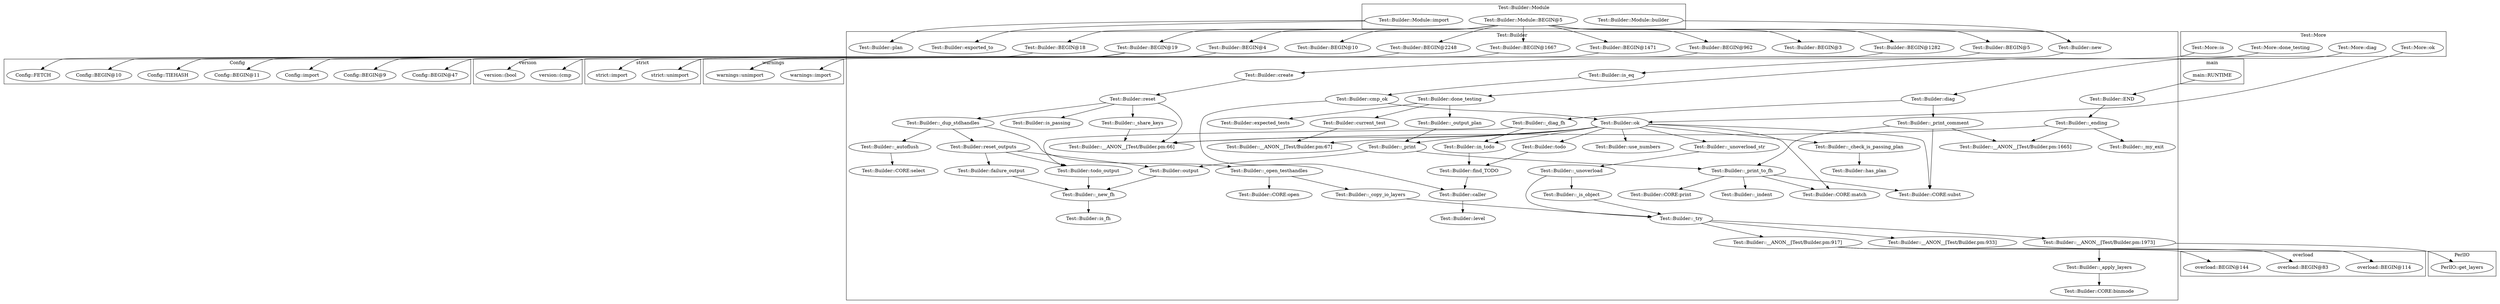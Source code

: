 digraph {
graph [overlap=false]
subgraph cluster_PerlIO {
	label="PerlIO";
	"PerlIO::get_layers";
}
subgraph cluster_Config {
	label="Config";
	"Config::BEGIN@47";
	"Config::BEGIN@9";
	"Config::import";
	"Config::FETCH";
	"Config::BEGIN@11";
	"Config::TIEHASH";
	"Config::BEGIN@10";
}
subgraph cluster_overload {
	label="overload";
	"overload::BEGIN@114";
	"overload::BEGIN@83";
	"overload::BEGIN@144";
}
subgraph cluster_Test_Builder_Module {
	label="Test::Builder::Module";
	"Test::Builder::Module::BEGIN@5";
	"Test::Builder::Module::import";
	"Test::Builder::Module::builder";
}
subgraph cluster_warnings {
	label="warnings";
	"warnings::import";
	"warnings::unimport";
}
subgraph cluster_Test_Builder {
	label="Test::Builder";
	"Test::Builder::is_passing";
	"Test::Builder::reset";
	"Test::Builder::BEGIN@19";
	"Test::Builder::reset_outputs";
	"Test::Builder::_check_is_passing_plan";
	"Test::Builder::BEGIN@2248";
	"Test::Builder::BEGIN@1667";
	"Test::Builder::BEGIN@10";
	"Test::Builder::_my_exit";
	"Test::Builder::_output_plan";
	"Test::Builder::plan";
	"Test::Builder::caller";
	"Test::Builder::BEGIN@5";
	"Test::Builder::use_numbers";
	"Test::Builder::todo";
	"Test::Builder::_try";
	"Test::Builder::_print_comment";
	"Test::Builder::__ANON__[Test/Builder.pm:66]";
	"Test::Builder::_is_object";
	"Test::Builder::CORE:binmode";
	"Test::Builder::__ANON__[Test/Builder.pm:1665]";
	"Test::Builder::_indent";
	"Test::Builder::_copy_io_layers";
	"Test::Builder::_diag_fh";
	"Test::Builder::__ANON__[Test/Builder.pm:917]";
	"Test::Builder::exported_to";
	"Test::Builder::_ending";
	"Test::Builder::_unoverload";
	"Test::Builder::__ANON__[Test/Builder.pm:933]";
	"Test::Builder::CORE:select";
	"Test::Builder::_new_fh";
	"Test::Builder::output";
	"Test::Builder::expected_tests";
	"Test::Builder::__ANON__[Test/Builder.pm:67]";
	"Test::Builder::_print";
	"Test::Builder::is_eq";
	"Test::Builder::failure_output";
	"Test::Builder::current_test";
	"Test::Builder::diag";
	"Test::Builder::CORE:subst";
	"Test::Builder::CORE:print";
	"Test::Builder::todo_output";
	"Test::Builder::_apply_layers";
	"Test::Builder::_autoflush";
	"Test::Builder::cmp_ok";
	"Test::Builder::in_todo";
	"Test::Builder::find_TODO";
	"Test::Builder::has_plan";
	"Test::Builder::CORE:open";
	"Test::Builder::ok";
	"Test::Builder::BEGIN@18";
	"Test::Builder::is_fh";
	"Test::Builder::BEGIN@1471";
	"Test::Builder::create";
	"Test::Builder::_share_keys";
	"Test::Builder::__ANON__[Test/Builder.pm:1973]";
	"Test::Builder::BEGIN@3";
	"Test::Builder::BEGIN@1282";
	"Test::Builder::_open_testhandles";
	"Test::Builder::_unoverload_str";
	"Test::Builder::_dup_stdhandles";
	"Test::Builder::level";
	"Test::Builder::done_testing";
	"Test::Builder::BEGIN@962";
	"Test::Builder::CORE:match";
	"Test::Builder::BEGIN@4";
	"Test::Builder::END";
	"Test::Builder::new";
	"Test::Builder::_print_to_fh";
}
subgraph cluster_Test_More {
	label="Test::More";
	"Test::More::done_testing";
	"Test::More::is";
	"Test::More::ok";
	"Test::More::diag";
}
subgraph cluster_version {
	label="version";
	"version::(cmp";
	"version::(bool";
}
subgraph cluster_main {
	label="main";
	"main::RUNTIME";
}
subgraph cluster_strict {
	label="strict";
	"strict::import";
	"strict::unimport";
}
"Test::Builder::BEGIN@2248" -> "strict::unimport";
"Test::Builder::BEGIN@1667" -> "strict::unimport";
"Test::Builder::Module::BEGIN@5" -> "Test::Builder::BEGIN@4";
"Test::Builder::_print" -> "Test::Builder::_print_to_fh";
"Test::Builder::_print_comment" -> "Test::Builder::_print_to_fh";
"Test::Builder::Module::builder" -> "Test::Builder::new";
"Test::Builder::Module::BEGIN@5" -> "Test::Builder::new";
"Test::Builder::ok" -> "Test::Builder::_unoverload_str";
"Test::Builder::reset" -> "Test::Builder::_dup_stdhandles";
"Test::Builder::Module::BEGIN@5" -> "Test::Builder::BEGIN@962";
"Test::Builder::Module::BEGIN@5" -> "Test::Builder::BEGIN@3";
"Test::Builder::__ANON__[Test/Builder.pm:917]" -> "overload::BEGIN@83";
"Test::Builder::Module::BEGIN@5" -> "Test::Builder::BEGIN@1282";
"Test::Builder::_dup_stdhandles" -> "Test::Builder::_open_testhandles";
"Test::Builder::_new_fh" -> "Test::Builder::is_fh";
"Test::Builder::Module::BEGIN@5" -> "Test::Builder::BEGIN@1471";
"Test::Builder::_open_testhandles" -> "Test::Builder::CORE:open";
"Test::More::ok" -> "Test::Builder::ok";
"Test::Builder::cmp_ok" -> "Test::Builder::ok";
"Test::Builder::Module::BEGIN@5" -> "Test::Builder::BEGIN@18";
"Test::Builder::__ANON__[Test/Builder.pm:917]" -> "overload::BEGIN@144";
"Test::Builder::_diag_fh" -> "Test::Builder::todo_output";
"Test::Builder::reset_outputs" -> "Test::Builder::todo_output";
"Test::Builder::is_eq" -> "Test::Builder::cmp_ok";
"Test::Builder::BEGIN@19" -> "Config::BEGIN@11";
"Test::Builder::BEGIN@19" -> "Config::TIEHASH";
"Test::Builder::_print_comment" -> "Test::Builder::CORE:subst";
"Test::Builder::_print_to_fh" -> "Test::Builder::CORE:subst";
"Test::Builder::ok" -> "Test::Builder::CORE:subst";
"Test::Builder::current_test" -> "Test::Builder::__ANON__[Test/Builder.pm:67]";
"Test::Builder::ok" -> "Test::Builder::__ANON__[Test/Builder.pm:67]";
"Test::Builder::_output_plan" -> "Test::Builder::_print";
"Test::Builder::ok" -> "Test::Builder::_print";
"Test::More::is" -> "Test::Builder::is_eq";
"Test::Builder::reset_outputs" -> "Test::Builder::failure_output";
"Test::Builder::_try" -> "Test::Builder::__ANON__[Test/Builder.pm:933]";
"Test::Builder::_print" -> "Test::Builder::output";
"Test::Builder::reset_outputs" -> "Test::Builder::output";
"Test::Builder::BEGIN@4" -> "strict::import";
"Test::Builder::done_testing" -> "Test::Builder::expected_tests";
"Test::Builder::_try" -> "Test::Builder::__ANON__[Test/Builder.pm:917]";
"Test::Builder::Module::import" -> "Test::Builder::exported_to";
"Test::Builder::END" -> "Test::Builder::_ending";
"Test::Builder::_unoverload" -> "Test::Builder::_is_object";
"Test::Builder::_open_testhandles" -> "Test::Builder::_copy_io_layers";
"Test::Builder::diag" -> "Test::Builder::_diag_fh";
"Test::Builder::BEGIN@19" -> "Config::BEGIN@9";
"Test::Builder::BEGIN@19" -> "version::(cmp";
"Test::Builder::BEGIN@19" -> "Config::import";
"Test::Builder::Module::BEGIN@5" -> "Test::Builder::BEGIN@1667";
"Test::Builder::BEGIN@1282" -> "warnings::unimport";
"Test::Builder::BEGIN@962" -> "warnings::unimport";
"Test::Builder::BEGIN@1471" -> "warnings::unimport";
"Test::Builder::_ending" -> "Test::Builder::_my_exit";
"Test::Builder::done_testing" -> "Test::Builder::_output_plan";
"Test::Builder::find_TODO" -> "Test::Builder::caller";
"Test::Builder::cmp_ok" -> "Test::Builder::caller";
"Test::Builder::Module::BEGIN@5" -> "Test::Builder::BEGIN@2248";
"Test::Builder::BEGIN@5" -> "warnings::import";
"Test::Builder::Module::BEGIN@5" -> "Test::Builder::BEGIN@19";
"Test::Builder::create" -> "Test::Builder::reset";
"Test::Builder::_dup_stdhandles" -> "Test::Builder::reset_outputs";
"Test::Builder::_print_to_fh" -> "Test::Builder::CORE:match";
"Test::Builder::ok" -> "Test::Builder::CORE:match";
"Test::Builder::BEGIN@19" -> "version::(bool";
"main::RUNTIME" -> "Test::Builder::END";
"Test::Builder::caller" -> "Test::Builder::level";
"Test::More::done_testing" -> "Test::Builder::done_testing";
"Test::Builder::_try" -> "Test::Builder::__ANON__[Test/Builder.pm:1973]";
"Test::Builder::reset" -> "Test::Builder::_share_keys";
"Test::Builder::new" -> "Test::Builder::create";
"Test::Builder::_check_is_passing_plan" -> "Test::Builder::has_plan";
"Test::Builder::__ANON__[Test/Builder.pm:1973]" -> "Test::Builder::_apply_layers";
"Test::Builder::_dup_stdhandles" -> "Test::Builder::_autoflush";
"Test::Builder::_diag_fh" -> "Test::Builder::in_todo";
"Test::Builder::ok" -> "Test::Builder::in_todo";
"Test::Builder::in_todo" -> "Test::Builder::find_TODO";
"Test::Builder::todo" -> "Test::Builder::find_TODO";
"Test::Builder::done_testing" -> "Test::Builder::current_test";
"Test::More::diag" -> "Test::Builder::diag";
"Test::Builder::_print_to_fh" -> "Test::Builder::CORE:print";
"Test::Builder::BEGIN@19" -> "Config::BEGIN@47";
"Test::Builder::__ANON__[Test/Builder.pm:917]" -> "overload::BEGIN@114";
"Test::Builder::_autoflush" -> "Test::Builder::CORE:select";
"Test::Builder::output" -> "Test::Builder::_new_fh";
"Test::Builder::failure_output" -> "Test::Builder::_new_fh";
"Test::Builder::todo_output" -> "Test::Builder::_new_fh";
"Test::Builder::_unoverload_str" -> "Test::Builder::_unoverload";
"Test::Builder::_apply_layers" -> "Test::Builder::CORE:binmode";
"Test::Builder::_print_comment" -> "Test::Builder::__ANON__[Test/Builder.pm:1665]";
"Test::Builder::_ending" -> "Test::Builder::__ANON__[Test/Builder.pm:1665]";
"Test::Builder::_print_to_fh" -> "Test::Builder::_indent";
"Test::Builder::Module::BEGIN@5" -> "Test::Builder::BEGIN@5";
"Test::Builder::ok" -> "Test::Builder::use_numbers";
"Test::Builder::ok" -> "Test::Builder::todo";
"Test::Builder::BEGIN@19" -> "Config::BEGIN@10";
"Test::Builder::diag" -> "Test::Builder::_print_comment";
"Test::Builder::_copy_io_layers" -> "Test::Builder::_try";
"Test::Builder::_unoverload" -> "Test::Builder::_try";
"Test::Builder::_is_object" -> "Test::Builder::_try";
"Test::Builder::__ANON__[Test/Builder.pm:1973]" -> "PerlIO::get_layers";
"Test::Builder::_share_keys" -> "Test::Builder::__ANON__[Test/Builder.pm:66]";
"Test::Builder::ok" -> "Test::Builder::__ANON__[Test/Builder.pm:66]";
"Test::Builder::_ending" -> "Test::Builder::__ANON__[Test/Builder.pm:66]";
"Test::Builder::reset" -> "Test::Builder::__ANON__[Test/Builder.pm:66]";
"Test::Builder::Module::BEGIN@5" -> "Test::Builder::BEGIN@10";
"Test::Builder::Module::import" -> "Test::Builder::plan";
"Test::Builder::ok" -> "Test::Builder::_check_is_passing_plan";
"Test::Builder::BEGIN@18" -> "Config::FETCH";
"Test::Builder::reset" -> "Test::Builder::is_passing";
}

